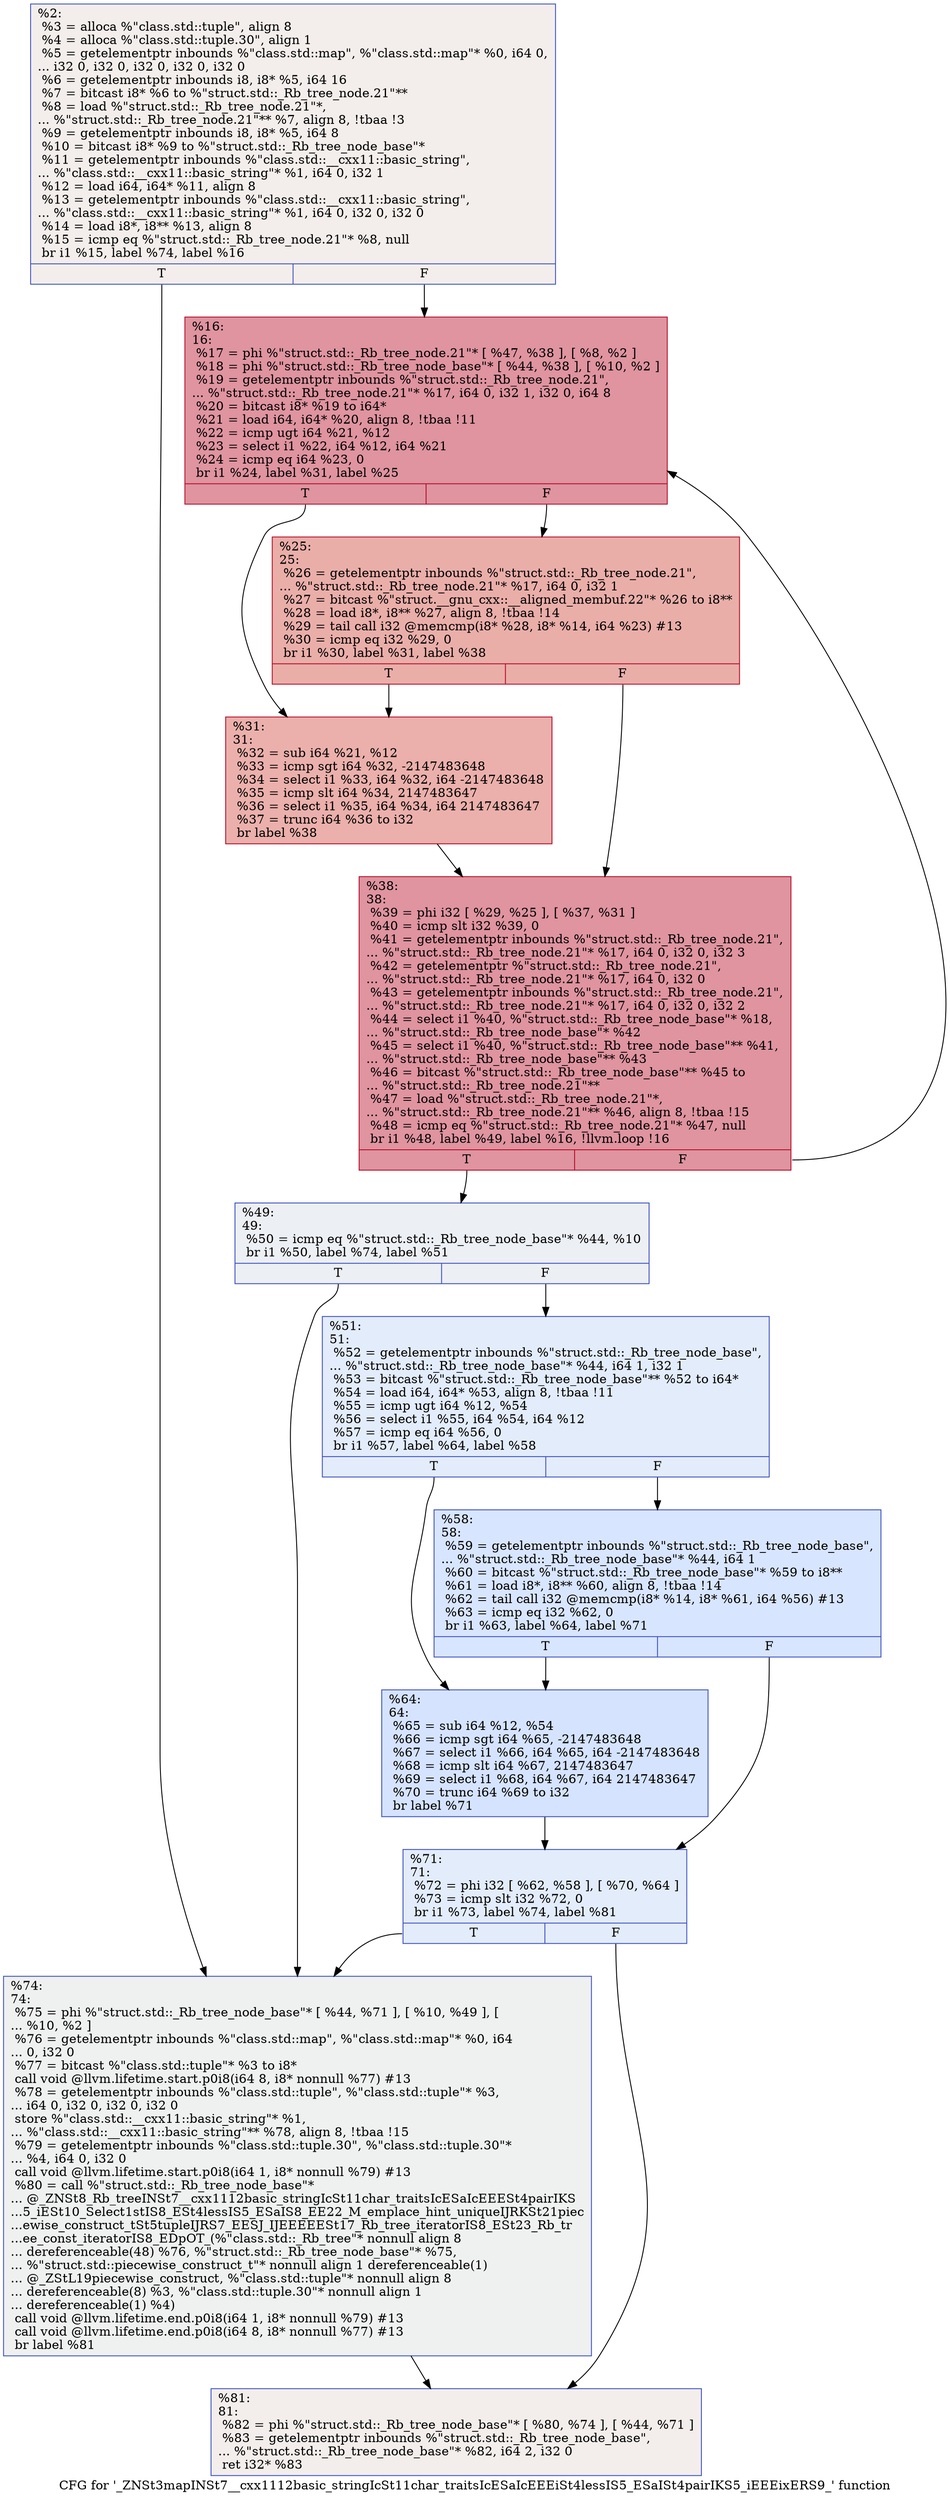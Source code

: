digraph "CFG for '_ZNSt3mapINSt7__cxx1112basic_stringIcSt11char_traitsIcESaIcEEEiSt4lessIS5_ESaISt4pairIKS5_iEEEixERS9_' function" {
	label="CFG for '_ZNSt3mapINSt7__cxx1112basic_stringIcSt11char_traitsIcESaIcEEEiSt4lessIS5_ESaISt4pairIKS5_iEEEixERS9_' function";

	Node0x557486956bc0 [shape=record,color="#3d50c3ff", style=filled, fillcolor="#e5d8d170",label="{%2:\l  %3 = alloca %\"class.std::tuple\", align 8\l  %4 = alloca %\"class.std::tuple.30\", align 1\l  %5 = getelementptr inbounds %\"class.std::map\", %\"class.std::map\"* %0, i64 0,\l... i32 0, i32 0, i32 0, i32 0, i32 0\l  %6 = getelementptr inbounds i8, i8* %5, i64 16\l  %7 = bitcast i8* %6 to %\"struct.std::_Rb_tree_node.21\"**\l  %8 = load %\"struct.std::_Rb_tree_node.21\"*,\l... %\"struct.std::_Rb_tree_node.21\"** %7, align 8, !tbaa !3\l  %9 = getelementptr inbounds i8, i8* %5, i64 8\l  %10 = bitcast i8* %9 to %\"struct.std::_Rb_tree_node_base\"*\l  %11 = getelementptr inbounds %\"class.std::__cxx11::basic_string\",\l... %\"class.std::__cxx11::basic_string\"* %1, i64 0, i32 1\l  %12 = load i64, i64* %11, align 8\l  %13 = getelementptr inbounds %\"class.std::__cxx11::basic_string\",\l... %\"class.std::__cxx11::basic_string\"* %1, i64 0, i32 0, i32 0\l  %14 = load i8*, i8** %13, align 8\l  %15 = icmp eq %\"struct.std::_Rb_tree_node.21\"* %8, null\l  br i1 %15, label %74, label %16\l|{<s0>T|<s1>F}}"];
	Node0x557486956bc0:s0 -> Node0x557486956c10;
	Node0x557486956bc0:s1 -> Node0x5574869571f0;
	Node0x5574869571f0 [shape=record,color="#b70d28ff", style=filled, fillcolor="#b70d2870",label="{%16:\l16:                                               \l  %17 = phi %\"struct.std::_Rb_tree_node.21\"* [ %47, %38 ], [ %8, %2 ]\l  %18 = phi %\"struct.std::_Rb_tree_node_base\"* [ %44, %38 ], [ %10, %2 ]\l  %19 = getelementptr inbounds %\"struct.std::_Rb_tree_node.21\",\l... %\"struct.std::_Rb_tree_node.21\"* %17, i64 0, i32 1, i32 0, i64 8\l  %20 = bitcast i8* %19 to i64*\l  %21 = load i64, i64* %20, align 8, !tbaa !11\l  %22 = icmp ugt i64 %21, %12\l  %23 = select i1 %22, i64 %12, i64 %21\l  %24 = icmp eq i64 %23, 0\l  br i1 %24, label %31, label %25\l|{<s0>T|<s1>F}}"];
	Node0x5574869571f0:s0 -> Node0x5574869577c0;
	Node0x5574869571f0:s1 -> Node0x557486957810;
	Node0x557486957810 [shape=record,color="#b70d28ff", style=filled, fillcolor="#d0473d70",label="{%25:\l25:                                               \l  %26 = getelementptr inbounds %\"struct.std::_Rb_tree_node.21\",\l... %\"struct.std::_Rb_tree_node.21\"* %17, i64 0, i32 1\l  %27 = bitcast %\"struct.__gnu_cxx::__aligned_membuf.22\"* %26 to i8**\l  %28 = load i8*, i8** %27, align 8, !tbaa !14\l  %29 = tail call i32 @memcmp(i8* %28, i8* %14, i64 %23) #13\l  %30 = icmp eq i32 %29, 0\l  br i1 %30, label %31, label %38\l|{<s0>T|<s1>F}}"];
	Node0x557486957810:s0 -> Node0x5574869577c0;
	Node0x557486957810:s1 -> Node0x5574869572f0;
	Node0x5574869577c0 [shape=record,color="#b70d28ff", style=filled, fillcolor="#d24b4070",label="{%31:\l31:                                               \l  %32 = sub i64 %21, %12\l  %33 = icmp sgt i64 %32, -2147483648\l  %34 = select i1 %33, i64 %32, i64 -2147483648\l  %35 = icmp slt i64 %34, 2147483647\l  %36 = select i1 %35, i64 %34, i64 2147483647\l  %37 = trunc i64 %36 to i32\l  br label %38\l}"];
	Node0x5574869577c0 -> Node0x5574869572f0;
	Node0x5574869572f0 [shape=record,color="#b70d28ff", style=filled, fillcolor="#b70d2870",label="{%38:\l38:                                               \l  %39 = phi i32 [ %29, %25 ], [ %37, %31 ]\l  %40 = icmp slt i32 %39, 0\l  %41 = getelementptr inbounds %\"struct.std::_Rb_tree_node.21\",\l... %\"struct.std::_Rb_tree_node.21\"* %17, i64 0, i32 0, i32 3\l  %42 = getelementptr %\"struct.std::_Rb_tree_node.21\",\l... %\"struct.std::_Rb_tree_node.21\"* %17, i64 0, i32 0\l  %43 = getelementptr inbounds %\"struct.std::_Rb_tree_node.21\",\l... %\"struct.std::_Rb_tree_node.21\"* %17, i64 0, i32 0, i32 2\l  %44 = select i1 %40, %\"struct.std::_Rb_tree_node_base\"* %18,\l... %\"struct.std::_Rb_tree_node_base\"* %42\l  %45 = select i1 %40, %\"struct.std::_Rb_tree_node_base\"** %41,\l... %\"struct.std::_Rb_tree_node_base\"** %43\l  %46 = bitcast %\"struct.std::_Rb_tree_node_base\"** %45 to\l... %\"struct.std::_Rb_tree_node.21\"**\l  %47 = load %\"struct.std::_Rb_tree_node.21\"*,\l... %\"struct.std::_Rb_tree_node.21\"** %46, align 8, !tbaa !15\l  %48 = icmp eq %\"struct.std::_Rb_tree_node.21\"* %47, null\l  br i1 %48, label %49, label %16, !llvm.loop !16\l|{<s0>T|<s1>F}}"];
	Node0x5574869572f0:s0 -> Node0x557486958850;
	Node0x5574869572f0:s1 -> Node0x5574869571f0;
	Node0x557486958850 [shape=record,color="#3d50c3ff", style=filled, fillcolor="#d4dbe670",label="{%49:\l49:                                               \l  %50 = icmp eq %\"struct.std::_Rb_tree_node_base\"* %44, %10\l  br i1 %50, label %74, label %51\l|{<s0>T|<s1>F}}"];
	Node0x557486958850:s0 -> Node0x557486956c10;
	Node0x557486958850:s1 -> Node0x557486958a60;
	Node0x557486958a60 [shape=record,color="#3d50c3ff", style=filled, fillcolor="#bfd3f670",label="{%51:\l51:                                               \l  %52 = getelementptr inbounds %\"struct.std::_Rb_tree_node_base\",\l... %\"struct.std::_Rb_tree_node_base\"* %44, i64 1, i32 1\l  %53 = bitcast %\"struct.std::_Rb_tree_node_base\"** %52 to i64*\l  %54 = load i64, i64* %53, align 8, !tbaa !11\l  %55 = icmp ugt i64 %12, %54\l  %56 = select i1 %55, i64 %54, i64 %12\l  %57 = icmp eq i64 %56, 0\l  br i1 %57, label %64, label %58\l|{<s0>T|<s1>F}}"];
	Node0x557486958a60:s0 -> Node0x55748693fa60;
	Node0x557486958a60:s1 -> Node0x55748693fab0;
	Node0x55748693fab0 [shape=record,color="#3d50c3ff", style=filled, fillcolor="#a7c5fe70",label="{%58:\l58:                                               \l  %59 = getelementptr inbounds %\"struct.std::_Rb_tree_node_base\",\l... %\"struct.std::_Rb_tree_node_base\"* %44, i64 1\l  %60 = bitcast %\"struct.std::_Rb_tree_node_base\"* %59 to i8**\l  %61 = load i8*, i8** %60, align 8, !tbaa !14\l  %62 = tail call i32 @memcmp(i8* %14, i8* %61, i64 %56) #13\l  %63 = icmp eq i32 %62, 0\l  br i1 %63, label %64, label %71\l|{<s0>T|<s1>F}}"];
	Node0x55748693fab0:s0 -> Node0x55748693fa60;
	Node0x55748693fab0:s1 -> Node0x5574869599a0;
	Node0x55748693fa60 [shape=record,color="#3d50c3ff", style=filled, fillcolor="#a1c0ff70",label="{%64:\l64:                                               \l  %65 = sub i64 %12, %54\l  %66 = icmp sgt i64 %65, -2147483648\l  %67 = select i1 %66, i64 %65, i64 -2147483648\l  %68 = icmp slt i64 %67, 2147483647\l  %69 = select i1 %68, i64 %67, i64 2147483647\l  %70 = trunc i64 %69 to i32\l  br label %71\l}"];
	Node0x55748693fa60 -> Node0x5574869599a0;
	Node0x5574869599a0 [shape=record,color="#3d50c3ff", style=filled, fillcolor="#bfd3f670",label="{%71:\l71:                                               \l  %72 = phi i32 [ %62, %58 ], [ %70, %64 ]\l  %73 = icmp slt i32 %72, 0\l  br i1 %73, label %74, label %81\l|{<s0>T|<s1>F}}"];
	Node0x5574869599a0:s0 -> Node0x557486956c10;
	Node0x5574869599a0:s1 -> Node0x557486959fd0;
	Node0x557486956c10 [shape=record,color="#3d50c3ff", style=filled, fillcolor="#dbdcde70",label="{%74:\l74:                                               \l  %75 = phi %\"struct.std::_Rb_tree_node_base\"* [ %44, %71 ], [ %10, %49 ], [\l... %10, %2 ]\l  %76 = getelementptr inbounds %\"class.std::map\", %\"class.std::map\"* %0, i64\l... 0, i32 0\l  %77 = bitcast %\"class.std::tuple\"* %3 to i8*\l  call void @llvm.lifetime.start.p0i8(i64 8, i8* nonnull %77) #13\l  %78 = getelementptr inbounds %\"class.std::tuple\", %\"class.std::tuple\"* %3,\l... i64 0, i32 0, i32 0, i32 0\l  store %\"class.std::__cxx11::basic_string\"* %1,\l... %\"class.std::__cxx11::basic_string\"** %78, align 8, !tbaa !15\l  %79 = getelementptr inbounds %\"class.std::tuple.30\", %\"class.std::tuple.30\"*\l... %4, i64 0, i32 0\l  call void @llvm.lifetime.start.p0i8(i64 1, i8* nonnull %79) #13\l  %80 = call %\"struct.std::_Rb_tree_node_base\"*\l... @_ZNSt8_Rb_treeINSt7__cxx1112basic_stringIcSt11char_traitsIcESaIcEEESt4pairIKS\l...5_iESt10_Select1stIS8_ESt4lessIS5_ESaIS8_EE22_M_emplace_hint_uniqueIJRKSt21piec\l...ewise_construct_tSt5tupleIJRS7_EESJ_IJEEEEESt17_Rb_tree_iteratorIS8_ESt23_Rb_tr\l...ee_const_iteratorIS8_EDpOT_(%\"class.std::_Rb_tree\"* nonnull align 8\l... dereferenceable(48) %76, %\"struct.std::_Rb_tree_node_base\"* %75,\l... %\"struct.std::piecewise_construct_t\"* nonnull align 1 dereferenceable(1)\l... @_ZStL19piecewise_construct, %\"class.std::tuple\"* nonnull align 8\l... dereferenceable(8) %3, %\"class.std::tuple.30\"* nonnull align 1\l... dereferenceable(1) %4)\l  call void @llvm.lifetime.end.p0i8(i64 1, i8* nonnull %79) #13\l  call void @llvm.lifetime.end.p0i8(i64 8, i8* nonnull %77) #13\l  br label %81\l}"];
	Node0x557486956c10 -> Node0x557486959fd0;
	Node0x557486959fd0 [shape=record,color="#3d50c3ff", style=filled, fillcolor="#e5d8d170",label="{%81:\l81:                                               \l  %82 = phi %\"struct.std::_Rb_tree_node_base\"* [ %80, %74 ], [ %44, %71 ]\l  %83 = getelementptr inbounds %\"struct.std::_Rb_tree_node_base\",\l... %\"struct.std::_Rb_tree_node_base\"* %82, i64 2, i32 0\l  ret i32* %83\l}"];
}

